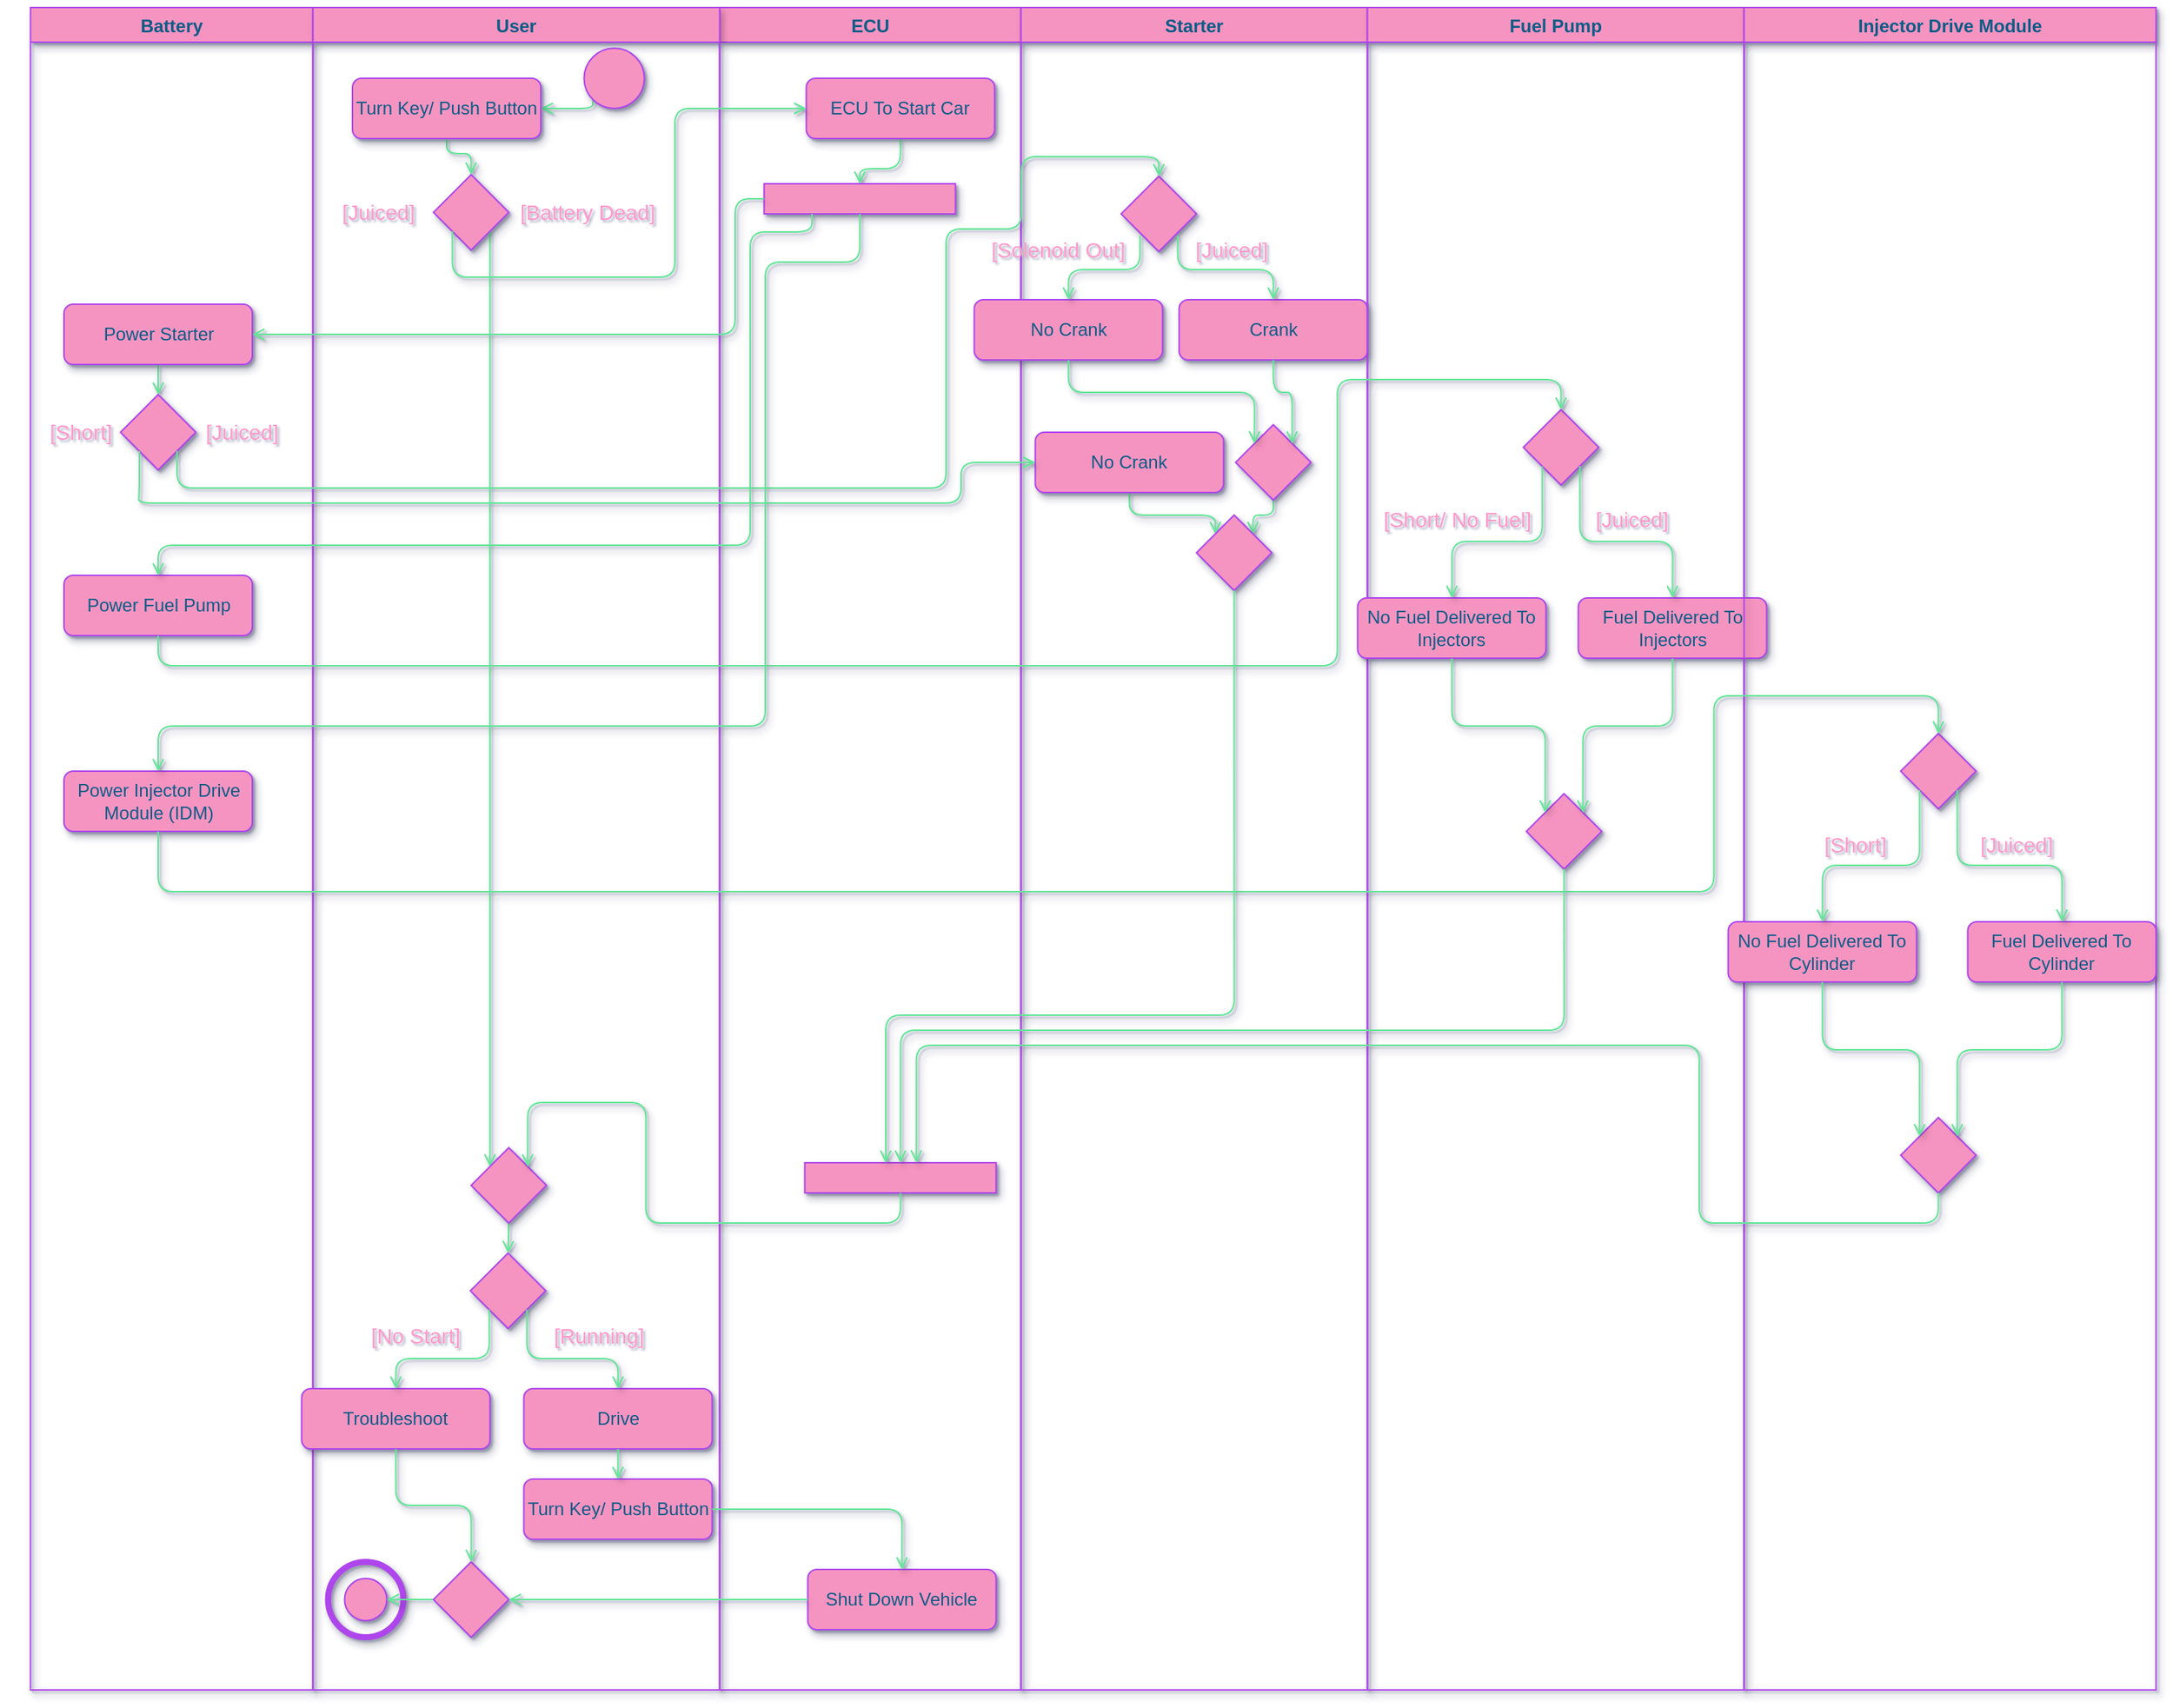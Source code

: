 <mxfile>
    <diagram id="RYidk_AJ8nq5UEFwjh7m" name="Page-1">
        <mxGraphModel dx="1983" dy="1325" grid="1" gridSize="10" guides="1" tooltips="1" connect="1" arrows="1" fold="1" page="1" pageScale="1" pageWidth="1600" pageHeight="1200" math="0" shadow="1">
            <root>
                <mxCell id="0"/>
                <mxCell id="1" parent="0"/>
                <mxCell id="151" value="Battery" style="swimlane;fillColor=#F694C1;strokeColor=#AF45ED;fontColor=#095C86;shadow=1;" parent="1" vertex="1">
                    <mxGeometry x="102.25" y="41" width="187.5" height="1117" as="geometry"/>
                </mxCell>
                <mxCell id="163" style="edgeStyle=orthogonalEdgeStyle;curved=0;rounded=1;sketch=0;orthogonalLoop=1;jettySize=auto;html=1;exitX=0.5;exitY=1;exitDx=0;exitDy=0;entryX=0.5;entryY=0;entryDx=0;entryDy=0;fontColor=#095C86;strokeColor=#60E696;fillColor=#F694C1;endArrow=open;endFill=0;shadow=1;" parent="151" source="14" target="28" edge="1">
                    <mxGeometry relative="1" as="geometry"/>
                </mxCell>
                <mxCell id="14" value="Power Starter" style="rounded=1;whiteSpace=wrap;html=1;sketch=0;fontColor=#095C86;strokeColor=#AF45ED;fillColor=#F694C1;shadow=1;" parent="151" vertex="1">
                    <mxGeometry x="22.25" y="197" width="125" height="40" as="geometry"/>
                </mxCell>
                <mxCell id="28" value="" style="rhombus;whiteSpace=wrap;html=1;rounded=0;sketch=0;fontColor=#095C86;strokeColor=#AF45ED;fillColor=#F694C1;shadow=1;" parent="151" vertex="1">
                    <mxGeometry x="59.75" y="257" width="50" height="50" as="geometry"/>
                </mxCell>
                <mxCell id="32" value="&lt;font color=&quot;#ff99cc&quot; style=&quot;font-size: 14px&quot;&gt;[Short]&amp;nbsp; &amp;nbsp; &amp;nbsp; &amp;nbsp; &amp;nbsp; &amp;nbsp; &amp;nbsp; &amp;nbsp; [Juiced]&lt;/font&gt;" style="text;html=1;strokeColor=none;fillColor=none;align=center;verticalAlign=middle;whiteSpace=wrap;rounded=0;sketch=0;fontColor=#095C86;shadow=1;" parent="151" vertex="1">
                    <mxGeometry x="-16.25" y="272" width="210" height="20" as="geometry"/>
                </mxCell>
                <mxCell id="23" value="Power Fuel Pump" style="rounded=1;whiteSpace=wrap;html=1;sketch=0;fontColor=#095C86;strokeColor=#AF45ED;fillColor=#F694C1;shadow=1;" parent="151" vertex="1">
                    <mxGeometry x="22.25" y="377" width="125" height="40" as="geometry"/>
                </mxCell>
                <mxCell id="25" value="Power Injector Drive Module (IDM)" style="rounded=1;whiteSpace=wrap;html=1;sketch=0;fontColor=#095C86;strokeColor=#AF45ED;fillColor=#F694C1;shadow=1;" parent="151" vertex="1">
                    <mxGeometry x="22.25" y="507" width="125" height="40" as="geometry"/>
                </mxCell>
                <mxCell id="152" value="ECU" style="swimlane;fillColor=#F694C1;strokeColor=#AF45ED;fontColor=#095C86;startSize=23;shadow=1;" parent="1" vertex="1">
                    <mxGeometry x="559.75" y="41" width="200" height="1117" as="geometry"/>
                </mxCell>
                <mxCell id="161" style="edgeStyle=orthogonalEdgeStyle;curved=0;rounded=1;sketch=0;orthogonalLoop=1;jettySize=auto;html=1;exitX=0.5;exitY=1;exitDx=0;exitDy=0;entryX=0.5;entryY=0;entryDx=0;entryDy=0;fontColor=#095C86;strokeColor=#60E696;fillColor=#F694C1;endArrow=open;endFill=0;shadow=1;" parent="152" source="16" target="20" edge="1">
                    <mxGeometry relative="1" as="geometry"/>
                </mxCell>
                <mxCell id="16" value="ECU To Start Car" style="rounded=1;whiteSpace=wrap;html=1;sketch=0;fontColor=#095C86;strokeColor=#AF45ED;fillColor=#F694C1;shadow=1;" parent="152" vertex="1">
                    <mxGeometry x="57.5" y="47" width="125" height="40" as="geometry"/>
                </mxCell>
                <mxCell id="20" value="" style="rounded=0;whiteSpace=wrap;html=1;sketch=0;fontColor=#095C86;strokeColor=#AF45ED;fillColor=#F694C1;shadow=1;" parent="152" vertex="1">
                    <mxGeometry x="29.5" y="117" width="127" height="20" as="geometry"/>
                </mxCell>
                <mxCell id="10" value="" style="rounded=0;whiteSpace=wrap;html=1;sketch=0;fontColor=#095C86;strokeColor=#AF45ED;fillColor=#F694C1;shadow=1;" parent="152" vertex="1">
                    <mxGeometry x="56.5" y="767" width="127" height="20" as="geometry"/>
                </mxCell>
                <mxCell id="77" value="Shut Down Vehicle" style="rounded=1;whiteSpace=wrap;html=1;sketch=0;fontColor=#095C86;strokeColor=#AF45ED;fillColor=#F694C1;shadow=1;" parent="152" vertex="1">
                    <mxGeometry x="58.5" y="1037" width="125" height="40" as="geometry"/>
                </mxCell>
                <mxCell id="153" value="Starter" style="swimlane;fillColor=#F694C1;strokeColor=#AF45ED;fontColor=#095C86;startSize=23;shadow=1;" parent="1" vertex="1">
                    <mxGeometry x="759.75" y="41" width="230" height="1117" as="geometry"/>
                </mxCell>
                <mxCell id="31" value="" style="rhombus;whiteSpace=wrap;html=1;rounded=0;sketch=0;fontColor=#095C86;strokeColor=#AF45ED;fillColor=#F694C1;shadow=1;" parent="153" vertex="1">
                    <mxGeometry x="66.5" y="112" width="50" height="50" as="geometry"/>
                </mxCell>
                <mxCell id="35" value="&lt;font color=&quot;#ff99cc&quot; style=&quot;font-size: 14px&quot;&gt;[Solenoid Out]&amp;nbsp; &amp;nbsp; &amp;nbsp; &amp;nbsp; &amp;nbsp; &amp;nbsp; [Juiced]&lt;/font&gt;" style="text;html=1;strokeColor=none;fillColor=none;align=center;verticalAlign=middle;whiteSpace=wrap;rounded=0;sketch=0;fontColor=#095C86;shadow=1;" parent="153" vertex="1">
                    <mxGeometry x="-33" y="151" width="210" height="20" as="geometry"/>
                </mxCell>
                <mxCell id="37" value="No Crank" style="rounded=1;whiteSpace=wrap;html=1;sketch=0;fontColor=#095C86;strokeColor=#AF45ED;fillColor=#F694C1;shadow=1;" parent="153" vertex="1">
                    <mxGeometry x="-31" y="194" width="125" height="40" as="geometry"/>
                </mxCell>
                <mxCell id="30" style="edgeStyle=orthogonalEdgeStyle;curved=0;rounded=1;sketch=0;orthogonalLoop=1;jettySize=auto;html=1;exitX=0;exitY=1;exitDx=0;exitDy=0;entryX=0.5;entryY=0;entryDx=0;entryDy=0;fontColor=#095C86;strokeColor=#60E696;fillColor=#F694C1;endArrow=open;endFill=0;shadow=1;" parent="153" target="37" edge="1">
                    <mxGeometry relative="1" as="geometry">
                        <Array as="points">
                            <mxPoint x="78.5" y="174"/>
                            <mxPoint x="31.5" y="174"/>
                        </Array>
                        <mxPoint x="79" y="151.5" as="sourcePoint"/>
                    </mxGeometry>
                </mxCell>
                <mxCell id="39" value="Crank" style="rounded=1;whiteSpace=wrap;html=1;sketch=0;fontColor=#095C86;strokeColor=#AF45ED;fillColor=#F694C1;shadow=1;" parent="153" vertex="1">
                    <mxGeometry x="105" y="194" width="125" height="40" as="geometry"/>
                </mxCell>
                <mxCell id="29" style="edgeStyle=orthogonalEdgeStyle;curved=0;rounded=1;sketch=0;orthogonalLoop=1;jettySize=auto;html=1;exitX=1;exitY=1;exitDx=0;exitDy=0;entryX=0.5;entryY=0;entryDx=0;entryDy=0;fontColor=#095C86;strokeColor=#60E696;fillColor=#F694C1;endArrow=open;endFill=0;shadow=1;" parent="153" target="39" edge="1">
                    <mxGeometry relative="1" as="geometry">
                        <Array as="points">
                            <mxPoint x="104.5" y="174"/>
                            <mxPoint x="167.5" y="174"/>
                        </Array>
                        <mxPoint x="104" y="151.5" as="sourcePoint"/>
                    </mxGeometry>
                </mxCell>
                <mxCell id="168" style="edgeStyle=orthogonalEdgeStyle;curved=0;rounded=1;sketch=0;orthogonalLoop=1;jettySize=auto;html=1;exitX=0.5;exitY=1;exitDx=0;exitDy=0;entryX=1;entryY=0;entryDx=0;entryDy=0;fontColor=#095C86;strokeColor=#60E696;fillColor=#F694C1;endArrow=open;endFill=0;shadow=1;" parent="153" source="57" target="59" edge="1">
                    <mxGeometry relative="1" as="geometry">
                        <Array as="points">
                            <mxPoint x="168" y="337"/>
                            <mxPoint x="154" y="337"/>
                        </Array>
                    </mxGeometry>
                </mxCell>
                <mxCell id="57" value="" style="rhombus;whiteSpace=wrap;html=1;rounded=0;sketch=0;fontColor=#095C86;strokeColor=#AF45ED;fillColor=#F694C1;shadow=1;" parent="153" vertex="1">
                    <mxGeometry x="142.5" y="277" width="50" height="50" as="geometry"/>
                </mxCell>
                <mxCell id="36" style="edgeStyle=orthogonalEdgeStyle;curved=0;rounded=1;sketch=0;orthogonalLoop=1;jettySize=auto;html=1;exitX=0.5;exitY=1;exitDx=0;exitDy=0;entryX=0;entryY=0;entryDx=0;entryDy=0;fontColor=#095C86;strokeColor=#60E696;fillColor=#F694C1;endArrow=open;endFill=0;shadow=1;" parent="153" source="37" target="57" edge="1">
                    <mxGeometry relative="1" as="geometry"/>
                </mxCell>
                <mxCell id="38" style="edgeStyle=orthogonalEdgeStyle;curved=0;rounded=1;sketch=0;orthogonalLoop=1;jettySize=auto;html=1;exitX=0.5;exitY=1;exitDx=0;exitDy=0;entryX=1;entryY=0;entryDx=0;entryDy=0;fontColor=#095C86;strokeColor=#60E696;fillColor=#F694C1;endArrow=open;endFill=0;shadow=1;" parent="153" source="39" target="57" edge="1">
                    <mxGeometry relative="1" as="geometry"/>
                </mxCell>
                <mxCell id="169" style="edgeStyle=orthogonalEdgeStyle;curved=0;rounded=1;sketch=0;orthogonalLoop=1;jettySize=auto;html=1;exitX=0.5;exitY=1;exitDx=0;exitDy=0;entryX=0;entryY=0;entryDx=0;entryDy=0;fontColor=#095C86;strokeColor=#60E696;fillColor=#F694C1;endArrow=open;endFill=0;shadow=1;" parent="153" source="34" target="59" edge="1">
                    <mxGeometry relative="1" as="geometry">
                        <Array as="points">
                            <mxPoint x="72" y="337"/>
                            <mxPoint x="129" y="337"/>
                        </Array>
                    </mxGeometry>
                </mxCell>
                <mxCell id="34" value="No Crank" style="rounded=1;whiteSpace=wrap;html=1;sketch=0;fontColor=#095C86;strokeColor=#AF45ED;fillColor=#F694C1;shadow=1;" parent="153" vertex="1">
                    <mxGeometry x="9.5" y="282" width="125" height="40" as="geometry"/>
                </mxCell>
                <mxCell id="59" value="" style="rhombus;whiteSpace=wrap;html=1;rounded=0;sketch=0;fontColor=#095C86;strokeColor=#AF45ED;fillColor=#F694C1;shadow=1;" parent="153" vertex="1">
                    <mxGeometry x="116.5" y="337" width="50" height="50" as="geometry"/>
                </mxCell>
                <mxCell id="156" value="User" style="swimlane;fillColor=#F694C1;strokeColor=#AF45ED;fontColor=#095C86;shadow=1;" parent="1" vertex="1">
                    <mxGeometry x="289.75" y="41" width="270" height="1117" as="geometry"/>
                </mxCell>
                <mxCell id="158" style="edgeStyle=orthogonalEdgeStyle;curved=0;rounded=1;sketch=0;orthogonalLoop=1;jettySize=auto;html=1;exitX=0;exitY=1;exitDx=0;exitDy=0;entryX=1;entryY=0.5;entryDx=0;entryDy=0;fontColor=#095C86;strokeColor=#60E696;fillColor=#F694C1;endArrow=open;endFill=0;shadow=1;" parent="156" source="3" target="12" edge="1">
                    <mxGeometry relative="1" as="geometry">
                        <Array as="points">
                            <mxPoint x="186" y="67"/>
                        </Array>
                    </mxGeometry>
                </mxCell>
                <mxCell id="3" value="" style="ellipse;whiteSpace=wrap;html=1;aspect=fixed;rounded=0;sketch=0;fontColor=#095C86;strokeColor=#AF45ED;fillColor=#F694C1;shadow=1;" parent="156" vertex="1">
                    <mxGeometry x="180" y="27" width="40" height="40" as="geometry"/>
                </mxCell>
                <mxCell id="157" style="edgeStyle=orthogonalEdgeStyle;curved=0;rounded=1;sketch=0;orthogonalLoop=1;jettySize=auto;html=1;exitX=0.5;exitY=1;exitDx=0;exitDy=0;entryX=0.5;entryY=0;entryDx=0;entryDy=0;fontColor=#095C86;strokeColor=#60E696;fillColor=#F694C1;endArrow=open;endFill=0;shadow=1;" parent="156" source="12" target="8" edge="1">
                    <mxGeometry relative="1" as="geometry">
                        <Array as="points">
                            <mxPoint x="89" y="97"/>
                            <mxPoint x="105" y="97"/>
                        </Array>
                    </mxGeometry>
                </mxCell>
                <mxCell id="12" value="Turn Key/ Push Button" style="rounded=1;whiteSpace=wrap;html=1;sketch=0;fontColor=#095C86;strokeColor=#AF45ED;fillColor=#F694C1;shadow=1;" parent="156" vertex="1">
                    <mxGeometry x="26.25" y="47" width="125" height="40" as="geometry"/>
                </mxCell>
                <mxCell id="21" value="&lt;font color=&quot;#ff99cc&quot; style=&quot;font-size: 14px&quot;&gt;[Juiced]&amp;nbsp; &amp;nbsp; &amp;nbsp; &amp;nbsp; &amp;nbsp; &amp;nbsp; &amp;nbsp; &amp;nbsp; &amp;nbsp; [Battery Dead]&lt;/font&gt;" style="text;html=1;strokeColor=none;fillColor=none;align=center;verticalAlign=middle;whiteSpace=wrap;rounded=0;sketch=0;fontColor=#095C86;shadow=1;" parent="156" vertex="1">
                    <mxGeometry x="-7" y="126" width="260" height="20" as="geometry"/>
                </mxCell>
                <mxCell id="199" style="edgeStyle=orthogonalEdgeStyle;curved=0;rounded=1;sketch=0;orthogonalLoop=1;jettySize=auto;html=1;exitX=1;exitY=1;exitDx=0;exitDy=0;entryX=0;entryY=0;entryDx=0;entryDy=0;fontColor=#095C86;strokeColor=#60E696;fillColor=#F694C1;endArrow=open;endFill=0;shadow=1;" parent="156" source="8" target="65" edge="1">
                    <mxGeometry relative="1" as="geometry"/>
                </mxCell>
                <mxCell id="8" value="" style="rhombus;whiteSpace=wrap;html=1;rounded=0;sketch=0;fontColor=#095C86;strokeColor=#AF45ED;fillColor=#F694C1;shadow=1;" parent="156" vertex="1">
                    <mxGeometry x="80" y="111" width="50" height="50" as="geometry"/>
                </mxCell>
                <mxCell id="202" style="edgeStyle=orthogonalEdgeStyle;curved=0;rounded=1;sketch=0;orthogonalLoop=1;jettySize=auto;html=1;exitX=0.5;exitY=1;exitDx=0;exitDy=0;entryX=0.5;entryY=0;entryDx=0;entryDy=0;fontColor=#095C86;strokeColor=#60E696;fillColor=#F694C1;endArrow=open;endFill=0;shadow=1;" parent="156" source="65" target="68" edge="1">
                    <mxGeometry relative="1" as="geometry"/>
                </mxCell>
                <mxCell id="65" value="" style="rhombus;whiteSpace=wrap;html=1;rounded=0;sketch=0;fontColor=#095C86;strokeColor=#AF45ED;fillColor=#F694C1;shadow=1;" parent="156" vertex="1">
                    <mxGeometry x="105" y="757" width="50" height="50" as="geometry"/>
                </mxCell>
                <mxCell id="4" value="" style="ellipse;whiteSpace=wrap;html=1;aspect=fixed;rounded=1;sketch=0;fontColor=#095C86;fillColor=none;strokeWidth=4;strokeColor=#AF45ED;shadow=1;" parent="156" vertex="1">
                    <mxGeometry x="10" y="1032" width="50" height="50" as="geometry"/>
                </mxCell>
                <mxCell id="5" value="" style="ellipse;whiteSpace=wrap;html=1;aspect=fixed;rounded=0;sketch=0;fontColor=#095C86;strokeColor=#AF45ED;fillColor=#F694C1;shadow=1;" parent="156" vertex="1">
                    <mxGeometry x="21" y="1043" width="28" height="28" as="geometry"/>
                </mxCell>
                <mxCell id="68" value="" style="rhombus;whiteSpace=wrap;html=1;rounded=0;sketch=0;fontColor=#095C86;strokeColor=#AF45ED;fillColor=#F694C1;shadow=1;" parent="156" vertex="1">
                    <mxGeometry x="104.5" y="827" width="50" height="50" as="geometry"/>
                </mxCell>
                <mxCell id="69" value="&lt;font color=&quot;#ff99cc&quot; style=&quot;font-size: 14px&quot;&gt;[No Start]&amp;nbsp; &amp;nbsp; &amp;nbsp; &amp;nbsp; &amp;nbsp; &amp;nbsp; &amp;nbsp; &amp;nbsp; [Running]&lt;/font&gt;" style="text;html=1;strokeColor=none;fillColor=none;align=center;verticalAlign=middle;whiteSpace=wrap;rounded=0;sketch=0;fontColor=#095C86;shadow=1;" parent="156" vertex="1">
                    <mxGeometry x="24.5" y="872" width="210" height="20" as="geometry"/>
                </mxCell>
                <mxCell id="71" value="Drive" style="rounded=1;whiteSpace=wrap;html=1;sketch=0;fontColor=#095C86;strokeColor=#AF45ED;fillColor=#F694C1;shadow=1;" parent="156" vertex="1">
                    <mxGeometry x="140" y="917" width="125" height="40" as="geometry"/>
                </mxCell>
                <mxCell id="66" style="edgeStyle=orthogonalEdgeStyle;curved=0;rounded=1;sketch=0;orthogonalLoop=1;jettySize=auto;html=1;exitX=1;exitY=1;exitDx=0;exitDy=0;entryX=0.5;entryY=0;entryDx=0;entryDy=0;fontColor=#095C86;strokeColor=#60E696;fillColor=#F694C1;endArrow=open;endFill=0;shadow=1;" parent="156" source="68" target="71" edge="1">
                    <mxGeometry relative="1" as="geometry"/>
                </mxCell>
                <mxCell id="73" value="Troubleshoot" style="rounded=1;whiteSpace=wrap;html=1;sketch=0;fontColor=#095C86;strokeColor=#AF45ED;fillColor=#F694C1;shadow=1;" parent="156" vertex="1">
                    <mxGeometry x="-7.5" y="917" width="125" height="40" as="geometry"/>
                </mxCell>
                <mxCell id="67" style="edgeStyle=orthogonalEdgeStyle;curved=0;rounded=1;sketch=0;orthogonalLoop=1;jettySize=auto;html=1;exitX=0;exitY=1;exitDx=0;exitDy=0;entryX=0.5;entryY=0;entryDx=0;entryDy=0;fontColor=#095C86;strokeColor=#60E696;fillColor=#F694C1;endArrow=open;endFill=0;shadow=1;" parent="156" source="68" target="73" edge="1">
                    <mxGeometry relative="1" as="geometry"/>
                </mxCell>
                <mxCell id="75" value="Turn Key/ Push Button" style="rounded=1;whiteSpace=wrap;html=1;sketch=0;fontColor=#095C86;strokeColor=#AF45ED;fillColor=#F694C1;shadow=1;" parent="156" vertex="1">
                    <mxGeometry x="140" y="977" width="125" height="40" as="geometry"/>
                </mxCell>
                <mxCell id="70" style="edgeStyle=orthogonalEdgeStyle;curved=0;rounded=1;sketch=0;orthogonalLoop=1;jettySize=auto;html=1;exitX=0.5;exitY=1;exitDx=0;exitDy=0;entryX=0.5;entryY=0;entryDx=0;entryDy=0;fontColor=#095C86;strokeColor=#60E696;fillColor=#F694C1;endArrow=open;endFill=0;shadow=1;" parent="156" source="71" target="75" edge="1">
                    <mxGeometry relative="1" as="geometry"/>
                </mxCell>
                <mxCell id="78" style="edgeStyle=orthogonalEdgeStyle;curved=0;rounded=1;sketch=0;orthogonalLoop=1;jettySize=auto;html=1;exitX=0;exitY=0.5;exitDx=0;exitDy=0;entryX=1;entryY=0.5;entryDx=0;entryDy=0;fontColor=#095C86;strokeColor=#60E696;fillColor=#F694C1;endArrow=open;endFill=0;shadow=1;" parent="156" source="79" target="5" edge="1">
                    <mxGeometry relative="1" as="geometry"/>
                </mxCell>
                <mxCell id="79" value="" style="rhombus;whiteSpace=wrap;html=1;rounded=0;sketch=0;fontColor=#095C86;strokeColor=#AF45ED;fillColor=#F694C1;shadow=1;" parent="156" vertex="1">
                    <mxGeometry x="80" y="1032" width="50" height="50" as="geometry"/>
                </mxCell>
                <mxCell id="72" style="edgeStyle=orthogonalEdgeStyle;curved=0;rounded=1;sketch=0;orthogonalLoop=1;jettySize=auto;html=1;exitX=0.5;exitY=1;exitDx=0;exitDy=0;fontColor=#095C86;strokeColor=#60E696;fillColor=#F694C1;endArrow=open;endFill=0;shadow=1;" parent="156" source="73" target="79" edge="1">
                    <mxGeometry relative="1" as="geometry"/>
                </mxCell>
                <mxCell id="162" style="edgeStyle=orthogonalEdgeStyle;curved=0;rounded=1;sketch=0;orthogonalLoop=1;jettySize=auto;html=1;exitX=0;exitY=0.5;exitDx=0;exitDy=0;entryX=1;entryY=0.5;entryDx=0;entryDy=0;fontColor=#095C86;strokeColor=#60E696;fillColor=#F694C1;endArrow=open;endFill=0;shadow=1;" parent="1" source="20" target="14" edge="1">
                    <mxGeometry relative="1" as="geometry">
                        <Array as="points">
                            <mxPoint x="570" y="168"/>
                            <mxPoint x="570" y="258"/>
                        </Array>
                    </mxGeometry>
                </mxCell>
                <mxCell id="164" style="edgeStyle=orthogonalEdgeStyle;curved=0;rounded=1;sketch=0;orthogonalLoop=1;jettySize=auto;html=1;exitX=0;exitY=1;exitDx=0;exitDy=0;entryX=0;entryY=0.5;entryDx=0;entryDy=0;fontColor=#095C86;strokeColor=#60E696;fillColor=#F694C1;endArrow=open;endFill=0;shadow=1;" parent="1" source="8" target="16" edge="1">
                    <mxGeometry relative="1" as="geometry">
                        <Array as="points">
                            <mxPoint x="382" y="220"/>
                            <mxPoint x="530" y="220"/>
                            <mxPoint x="530" y="108"/>
                        </Array>
                    </mxGeometry>
                </mxCell>
                <mxCell id="165" style="edgeStyle=orthogonalEdgeStyle;curved=0;rounded=1;sketch=0;orthogonalLoop=1;jettySize=auto;html=1;exitX=1;exitY=1;exitDx=0;exitDy=0;entryX=0.5;entryY=0;entryDx=0;entryDy=0;fontColor=#095C86;strokeColor=#60E696;fillColor=#F694C1;endArrow=open;endFill=0;shadow=1;" parent="1" source="28" target="31" edge="1">
                    <mxGeometry relative="1" as="geometry">
                        <Array as="points">
                            <mxPoint x="200" y="360"/>
                            <mxPoint x="710" y="360"/>
                            <mxPoint x="710" y="188"/>
                            <mxPoint x="760" y="188"/>
                            <mxPoint x="760" y="140"/>
                            <mxPoint x="851" y="140"/>
                        </Array>
                    </mxGeometry>
                </mxCell>
                <mxCell id="167" style="edgeStyle=orthogonalEdgeStyle;curved=0;rounded=1;sketch=0;orthogonalLoop=1;jettySize=auto;html=1;exitX=0;exitY=1;exitDx=0;exitDy=0;entryX=0;entryY=0.5;entryDx=0;entryDy=0;fontColor=#095C86;strokeColor=#60E696;fillColor=#F694C1;endArrow=open;endFill=0;shadow=1;" parent="1" source="28" target="34" edge="1">
                    <mxGeometry relative="1" as="geometry">
                        <Array as="points">
                            <mxPoint x="175" y="360"/>
                            <mxPoint x="174" y="360"/>
                            <mxPoint x="174" y="370"/>
                            <mxPoint x="720" y="370"/>
                            <mxPoint x="720" y="343"/>
                        </Array>
                    </mxGeometry>
                </mxCell>
                <mxCell id="170" value="Fuel Pump" style="swimlane;fillColor=#F694C1;strokeColor=#AF45ED;fontColor=#095C86;startSize=23;shadow=1;" parent="1" vertex="1">
                    <mxGeometry x="989.75" y="41" width="250" height="1117" as="geometry"/>
                </mxCell>
                <mxCell id="42" value="" style="rhombus;whiteSpace=wrap;html=1;rounded=0;sketch=0;fontColor=#095C86;strokeColor=#AF45ED;fillColor=#F694C1;shadow=1;" parent="170" vertex="1">
                    <mxGeometry x="103.5" y="267" width="50" height="50" as="geometry"/>
                </mxCell>
                <mxCell id="43" value="&lt;font color=&quot;#ff99cc&quot; style=&quot;font-size: 14px&quot;&gt;[Short/ No Fuel]&amp;nbsp; &amp;nbsp; &amp;nbsp; &amp;nbsp; &amp;nbsp; &amp;nbsp;[Juiced]&lt;/font&gt;" style="text;html=1;strokeColor=none;fillColor=none;align=center;verticalAlign=middle;whiteSpace=wrap;rounded=0;sketch=0;fontColor=#095C86;shadow=1;" parent="170" vertex="1">
                    <mxGeometry x="-10" y="330" width="230" height="20" as="geometry"/>
                </mxCell>
                <mxCell id="45" value="No Fuel Delivered To Injectors" style="rounded=1;whiteSpace=wrap;html=1;sketch=0;fontColor=#095C86;strokeColor=#AF45ED;fillColor=#F694C1;shadow=1;" parent="170" vertex="1">
                    <mxGeometry x="-6.5" y="392" width="125" height="40" as="geometry"/>
                </mxCell>
                <mxCell id="40" style="edgeStyle=orthogonalEdgeStyle;curved=0;rounded=1;sketch=0;orthogonalLoop=1;jettySize=auto;html=1;exitX=0;exitY=1;exitDx=0;exitDy=0;fontColor=#095C86;strokeColor=#60E696;fillColor=#F694C1;endArrow=open;endFill=0;shadow=1;" parent="170" source="42" target="45" edge="1">
                    <mxGeometry relative="1" as="geometry"/>
                </mxCell>
                <mxCell id="47" value="Fuel Delivered To Injectors" style="rounded=1;whiteSpace=wrap;html=1;sketch=0;fontColor=#095C86;strokeColor=#AF45ED;fillColor=#F694C1;shadow=1;" parent="170" vertex="1">
                    <mxGeometry x="140" y="392" width="125" height="40" as="geometry"/>
                </mxCell>
                <mxCell id="41" style="edgeStyle=orthogonalEdgeStyle;curved=0;rounded=1;sketch=0;orthogonalLoop=1;jettySize=auto;html=1;exitX=1;exitY=1;exitDx=0;exitDy=0;entryX=0.5;entryY=0;entryDx=0;entryDy=0;fontColor=#095C86;strokeColor=#60E696;fillColor=#F694C1;endArrow=open;endFill=0;shadow=1;" parent="170" source="42" target="47" edge="1">
                    <mxGeometry relative="1" as="geometry"/>
                </mxCell>
                <mxCell id="61" value="" style="rhombus;whiteSpace=wrap;html=1;rounded=0;sketch=0;fontColor=#095C86;strokeColor=#AF45ED;fillColor=#F694C1;shadow=1;" parent="170" vertex="1">
                    <mxGeometry x="105.5" y="522" width="50" height="50" as="geometry"/>
                </mxCell>
                <mxCell id="44" style="edgeStyle=orthogonalEdgeStyle;curved=0;rounded=1;sketch=0;orthogonalLoop=1;jettySize=auto;html=1;exitX=0.5;exitY=1;exitDx=0;exitDy=0;entryX=0;entryY=0;entryDx=0;entryDy=0;fontColor=#095C86;strokeColor=#60E696;fillColor=#F694C1;endArrow=open;endFill=0;shadow=1;" parent="170" source="45" target="61" edge="1">
                    <mxGeometry relative="1" as="geometry"/>
                </mxCell>
                <mxCell id="46" style="edgeStyle=orthogonalEdgeStyle;curved=0;rounded=1;sketch=0;orthogonalLoop=1;jettySize=auto;html=1;exitX=0.5;exitY=1;exitDx=0;exitDy=0;entryX=1;entryY=0;entryDx=0;entryDy=0;fontColor=#095C86;strokeColor=#60E696;fillColor=#F694C1;endArrow=open;endFill=0;shadow=1;" parent="170" source="47" target="61" edge="1">
                    <mxGeometry relative="1" as="geometry"/>
                </mxCell>
                <mxCell id="22" style="edgeStyle=orthogonalEdgeStyle;curved=0;rounded=1;sketch=0;orthogonalLoop=1;jettySize=auto;html=1;exitX=0.5;exitY=1;exitDx=0;exitDy=0;entryX=0.5;entryY=0;entryDx=0;entryDy=0;fontColor=#095C86;strokeColor=#60E696;fillColor=#F694C1;endArrow=open;endFill=0;shadow=1;" parent="1" source="23" target="42" edge="1">
                    <mxGeometry relative="1" as="geometry">
                        <Array as="points">
                            <mxPoint x="186.75" y="478"/>
                            <mxPoint x="969.75" y="478"/>
                            <mxPoint x="969.75" y="288"/>
                            <mxPoint x="1118.75" y="288"/>
                        </Array>
                    </mxGeometry>
                </mxCell>
                <mxCell id="184" style="edgeStyle=orthogonalEdgeStyle;curved=0;rounded=1;sketch=0;orthogonalLoop=1;jettySize=auto;html=1;exitX=0.25;exitY=1;exitDx=0;exitDy=0;entryX=0.5;entryY=0;entryDx=0;entryDy=0;fontColor=#095C86;strokeColor=#60E696;fillColor=#F694C1;endArrow=open;endFill=0;shadow=1;" parent="1" source="20" target="23" edge="1">
                    <mxGeometry relative="1" as="geometry">
                        <Array as="points">
                            <mxPoint x="621" y="190"/>
                            <mxPoint x="580" y="190"/>
                            <mxPoint x="580" y="398"/>
                            <mxPoint x="187" y="398"/>
                        </Array>
                    </mxGeometry>
                </mxCell>
                <mxCell id="185" value="Injector Drive Module" style="swimlane;fillColor=#F694C1;strokeColor=#AF45ED;fontColor=#095C86;startSize=23;shadow=1;" parent="1" vertex="1">
                    <mxGeometry x="1239.75" y="41" width="273.5" height="1117" as="geometry"/>
                </mxCell>
                <mxCell id="50" value="" style="rhombus;whiteSpace=wrap;html=1;rounded=0;sketch=0;fontColor=#095C86;strokeColor=#AF45ED;fillColor=#F694C1;shadow=1;" parent="185" vertex="1">
                    <mxGeometry x="104" y="482" width="50" height="50" as="geometry"/>
                </mxCell>
                <mxCell id="51" value="&lt;font color=&quot;#ff99cc&quot; style=&quot;font-size: 14px&quot;&gt;[Short]&amp;nbsp; &amp;nbsp; &amp;nbsp; &amp;nbsp; &amp;nbsp; &amp;nbsp; &amp;nbsp; &amp;nbsp; [Juiced]&lt;/font&gt;" style="text;html=1;strokeColor=none;fillColor=none;align=center;verticalAlign=middle;whiteSpace=wrap;rounded=0;sketch=0;fontColor=#095C86;shadow=1;" parent="185" vertex="1">
                    <mxGeometry x="24" y="546" width="210" height="20" as="geometry"/>
                </mxCell>
                <mxCell id="53" value="No Fuel Delivered To Cylinder" style="rounded=1;whiteSpace=wrap;html=1;sketch=0;fontColor=#095C86;strokeColor=#AF45ED;fillColor=#F694C1;shadow=1;" parent="185" vertex="1">
                    <mxGeometry x="-10.5" y="607" width="125" height="40" as="geometry"/>
                </mxCell>
                <mxCell id="48" style="edgeStyle=orthogonalEdgeStyle;curved=0;rounded=1;sketch=0;orthogonalLoop=1;jettySize=auto;html=1;exitX=0;exitY=1;exitDx=0;exitDy=0;fontColor=#095C86;strokeColor=#60E696;fillColor=#F694C1;endArrow=open;endFill=0;shadow=1;" parent="185" source="50" target="53" edge="1">
                    <mxGeometry relative="1" as="geometry"/>
                </mxCell>
                <mxCell id="55" value="Fuel Delivered To Cylinder" style="rounded=1;whiteSpace=wrap;html=1;sketch=0;fontColor=#095C86;strokeColor=#AF45ED;fillColor=#F694C1;shadow=1;" parent="185" vertex="1">
                    <mxGeometry x="148.5" y="607" width="125" height="40" as="geometry"/>
                </mxCell>
                <mxCell id="49" style="edgeStyle=orthogonalEdgeStyle;curved=0;rounded=1;sketch=0;orthogonalLoop=1;jettySize=auto;html=1;exitX=1;exitY=1;exitDx=0;exitDy=0;fontColor=#095C86;strokeColor=#60E696;fillColor=#F694C1;endArrow=open;endFill=0;shadow=1;" parent="185" source="50" target="55" edge="1">
                    <mxGeometry relative="1" as="geometry"/>
                </mxCell>
                <mxCell id="63" value="" style="rhombus;whiteSpace=wrap;html=1;rounded=0;sketch=0;fontColor=#095C86;strokeColor=#AF45ED;fillColor=#F694C1;shadow=1;" parent="185" vertex="1">
                    <mxGeometry x="104" y="737" width="50" height="50" as="geometry"/>
                </mxCell>
                <mxCell id="52" style="edgeStyle=orthogonalEdgeStyle;curved=0;rounded=1;sketch=0;orthogonalLoop=1;jettySize=auto;html=1;exitX=0.5;exitY=1;exitDx=0;exitDy=0;entryX=0;entryY=0;entryDx=0;entryDy=0;fontColor=#095C86;strokeColor=#60E696;fillColor=#F694C1;endArrow=open;endFill=0;shadow=1;" parent="185" source="53" target="63" edge="1">
                    <mxGeometry relative="1" as="geometry"/>
                </mxCell>
                <mxCell id="54" style="edgeStyle=orthogonalEdgeStyle;curved=0;rounded=1;sketch=0;orthogonalLoop=1;jettySize=auto;html=1;exitX=0.5;exitY=1;exitDx=0;exitDy=0;entryX=1;entryY=0;entryDx=0;entryDy=0;fontColor=#095C86;strokeColor=#60E696;fillColor=#F694C1;endArrow=open;endFill=0;shadow=1;" parent="185" source="55" target="63" edge="1">
                    <mxGeometry relative="1" as="geometry"/>
                </mxCell>
                <mxCell id="24" style="edgeStyle=orthogonalEdgeStyle;curved=0;rounded=1;sketch=0;orthogonalLoop=1;jettySize=auto;html=1;exitX=0.5;exitY=1;exitDx=0;exitDy=0;entryX=0.5;entryY=0;entryDx=0;entryDy=0;fontColor=#095C86;strokeColor=#60E696;fillColor=#F694C1;endArrow=open;endFill=0;shadow=1;" parent="1" source="25" target="50" edge="1">
                    <mxGeometry relative="1" as="geometry">
                        <Array as="points">
                            <mxPoint x="186.75" y="628"/>
                            <mxPoint x="1219.75" y="628"/>
                            <mxPoint x="1219.75" y="498"/>
                            <mxPoint x="1368.75" y="498"/>
                        </Array>
                    </mxGeometry>
                </mxCell>
                <mxCell id="195" style="edgeStyle=orthogonalEdgeStyle;curved=0;rounded=1;sketch=0;orthogonalLoop=1;jettySize=auto;html=1;exitX=0.5;exitY=1;exitDx=0;exitDy=0;fontColor=#095C86;strokeColor=#60E696;fillColor=#F694C1;endArrow=open;endFill=0;shadow=1;" parent="1" source="59" edge="1">
                    <mxGeometry relative="1" as="geometry">
                        <mxPoint x="670" y="808" as="targetPoint"/>
                        <Array as="points">
                            <mxPoint x="901" y="710"/>
                            <mxPoint x="670" y="710"/>
                        </Array>
                    </mxGeometry>
                </mxCell>
                <mxCell id="196" style="edgeStyle=orthogonalEdgeStyle;curved=0;rounded=1;sketch=0;orthogonalLoop=1;jettySize=auto;html=1;exitX=0.5;exitY=1;exitDx=0;exitDy=0;entryX=0.5;entryY=0;entryDx=0;entryDy=0;fontColor=#095C86;strokeColor=#60E696;fillColor=#F694C1;endArrow=open;endFill=0;shadow=1;" parent="1" source="61" target="10" edge="1">
                    <mxGeometry relative="1" as="geometry">
                        <Array as="points">
                            <mxPoint x="1120" y="720"/>
                            <mxPoint x="680" y="720"/>
                        </Array>
                    </mxGeometry>
                </mxCell>
                <mxCell id="197" style="edgeStyle=orthogonalEdgeStyle;curved=0;rounded=1;sketch=0;orthogonalLoop=1;jettySize=auto;html=1;exitX=0.5;exitY=1;exitDx=0;exitDy=0;fontColor=#095C86;strokeColor=#60E696;fillColor=#F694C1;entryX=0.583;entryY=-0.009;entryDx=0;entryDy=0;entryPerimeter=0;endArrow=open;endFill=0;shadow=1;" parent="1" source="63" target="10" edge="1">
                    <mxGeometry relative="1" as="geometry">
                        <mxPoint x="690" y="803" as="targetPoint"/>
                        <Array as="points">
                            <mxPoint x="1369" y="848"/>
                            <mxPoint x="1210" y="848"/>
                            <mxPoint x="1210" y="730"/>
                            <mxPoint x="690" y="730"/>
                        </Array>
                    </mxGeometry>
                </mxCell>
                <mxCell id="200" style="edgeStyle=orthogonalEdgeStyle;curved=0;rounded=1;sketch=0;orthogonalLoop=1;jettySize=auto;html=1;exitX=0.5;exitY=1;exitDx=0;exitDy=0;entryX=1;entryY=0;entryDx=0;entryDy=0;fontColor=#095C86;strokeColor=#60E696;fillColor=#F694C1;endArrow=open;endFill=0;shadow=1;" parent="1" source="10" target="65" edge="1">
                    <mxGeometry relative="1" as="geometry">
                        <Array as="points">
                            <mxPoint x="679.75" y="848"/>
                            <mxPoint x="510.75" y="848"/>
                            <mxPoint x="510.75" y="768"/>
                            <mxPoint x="432.75" y="768"/>
                        </Array>
                    </mxGeometry>
                </mxCell>
                <mxCell id="201" style="edgeStyle=orthogonalEdgeStyle;curved=0;rounded=1;sketch=0;orthogonalLoop=1;jettySize=auto;html=1;exitX=0.5;exitY=1;exitDx=0;exitDy=0;entryX=0.5;entryY=0;entryDx=0;entryDy=0;fontColor=#095C86;strokeColor=#60E696;fillColor=#F694C1;endArrow=open;endFill=0;shadow=1;" parent="1" source="20" target="25" edge="1">
                    <mxGeometry relative="1" as="geometry">
                        <Array as="points">
                            <mxPoint x="653" y="210"/>
                            <mxPoint x="590" y="210"/>
                            <mxPoint x="590" y="518"/>
                            <mxPoint x="187" y="518"/>
                        </Array>
                    </mxGeometry>
                </mxCell>
                <mxCell id="76" style="edgeStyle=orthogonalEdgeStyle;curved=0;rounded=1;sketch=0;orthogonalLoop=1;jettySize=auto;html=1;exitX=0;exitY=0.5;exitDx=0;exitDy=0;entryX=1;entryY=0.5;entryDx=0;entryDy=0;fontColor=#095C86;strokeColor=#60E696;fillColor=#F694C1;endArrow=open;endFill=0;shadow=1;" parent="1" source="77" target="79" edge="1">
                    <mxGeometry relative="1" as="geometry"/>
                </mxCell>
                <mxCell id="203" style="edgeStyle=orthogonalEdgeStyle;curved=0;rounded=1;sketch=0;orthogonalLoop=1;jettySize=auto;html=1;exitX=1;exitY=0.5;exitDx=0;exitDy=0;entryX=0.5;entryY=0;entryDx=0;entryDy=0;fontColor=#095C86;strokeColor=#60E696;fillColor=#F694C1;endArrow=open;endFill=0;shadow=1;" parent="1" source="75" target="77" edge="1">
                    <mxGeometry relative="1" as="geometry"/>
                </mxCell>
            </root>
        </mxGraphModel>
    </diagram>
</mxfile>